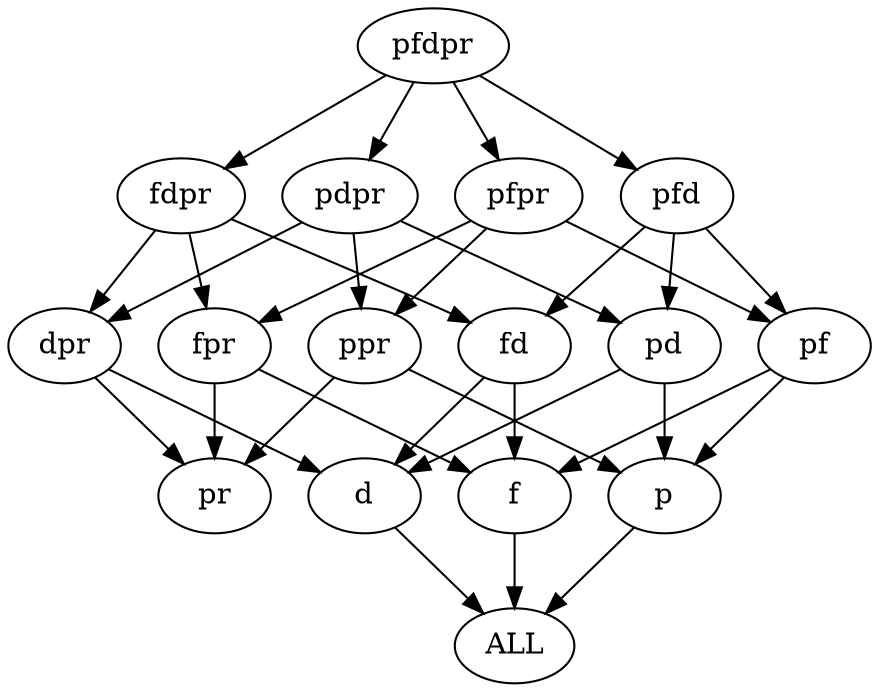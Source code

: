 digraph G {
pfdpr ->  fdpr;
pfdpr ->  pdpr;
pfdpr ->  pfpr;
pfdpr ->  pfd;
fdpr ->  dpr;
fdpr ->  fpr;
fdpr ->  fd;
pdpr ->  dpr;
pdpr ->  ppr;
pdpr ->  pd;
pfpr ->  fpr;
pfpr ->  ppr;
pfpr ->  pf;
pfd ->  fd;
pfd ->  pd;
pfd ->  pf;
dpr ->  pr;
dpr ->  d;
fpr ->  pr;
fpr ->  f;
fd ->  d;
fd ->  f;
ppr ->  pr;
ppr ->  p;
pd ->  d;
pd ->  p;
pf ->  f;
pf ->  p;
pr;
d ->  ALL;
f ->  ALL;
d;
f;
p ->  ALL;
pd;
p;
fpr;
ppr;
pfpr;
pf;
fd;
pfd;
fdpr;
dpr;
pdpr;
ALL;
}